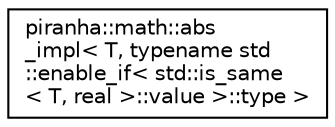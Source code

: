 digraph "Graphical Class Hierarchy"
{
  edge [fontname="Helvetica",fontsize="10",labelfontname="Helvetica",labelfontsize="10"];
  node [fontname="Helvetica",fontsize="10",shape=record];
  rankdir="LR";
  Node0 [label="piranha::math::abs\l_impl\< T, typename std\l::enable_if\< std::is_same\l\< T, real \>::value \>::type \>",height=0.2,width=0.4,color="black", fillcolor="white", style="filled",URL="$structpiranha_1_1math_1_1abs__impl_3_01_t_00_01typename_01std_1_1enable__if_3_01std_1_1is__same_64b42996f6b094c3e973d702c791c900.html",tooltip="Specialisation of the piranha::math::abs() functor for piranha::real. "];
}
